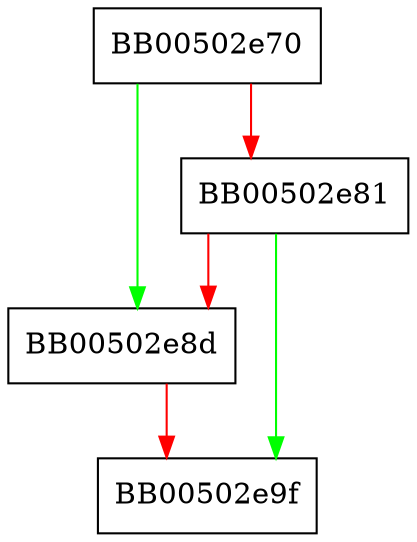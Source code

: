 digraph quic_set1_bio {
  node [shape="box"];
  graph [splines=ortho];
  BB00502e70 -> BB00502e8d [color="green"];
  BB00502e70 -> BB00502e81 [color="red"];
  BB00502e81 -> BB00502e9f [color="green"];
  BB00502e81 -> BB00502e8d [color="red"];
  BB00502e8d -> BB00502e9f [color="red"];
}